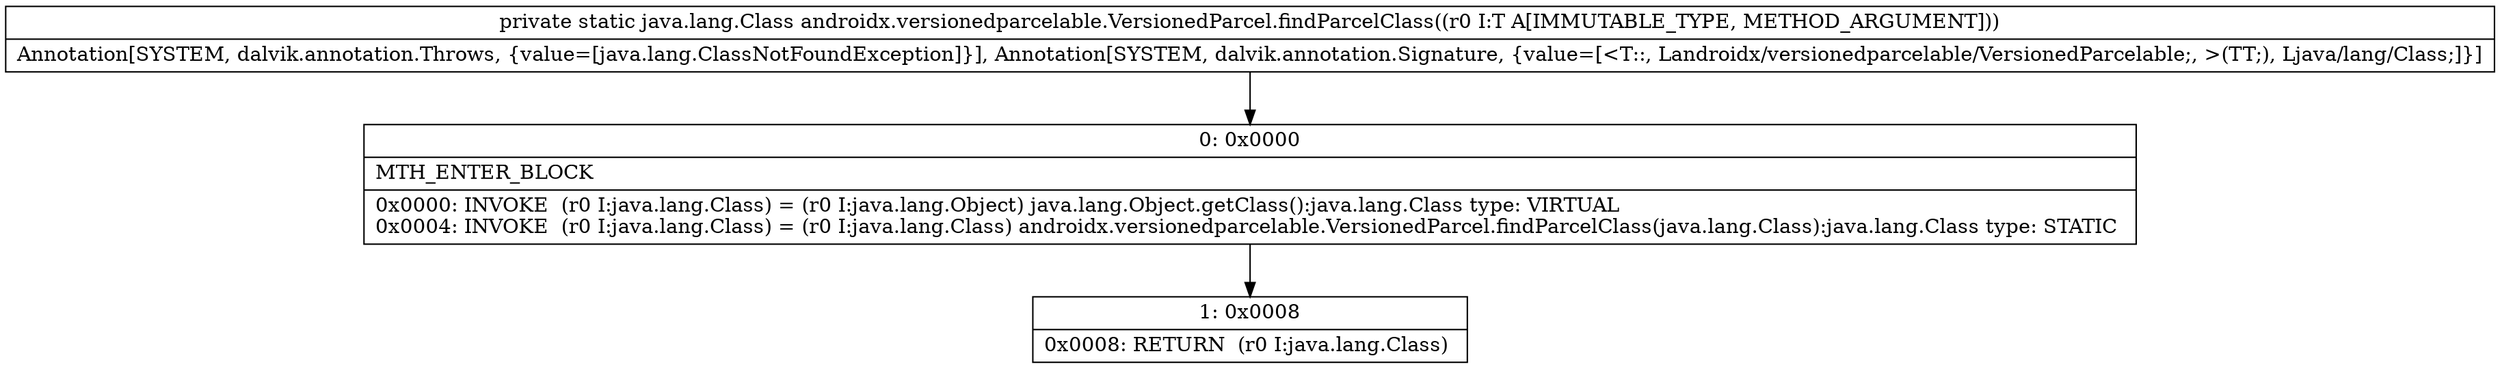 digraph "CFG forandroidx.versionedparcelable.VersionedParcel.findParcelClass(Landroidx\/versionedparcelable\/VersionedParcelable;)Ljava\/lang\/Class;" {
Node_0 [shape=record,label="{0\:\ 0x0000|MTH_ENTER_BLOCK\l|0x0000: INVOKE  (r0 I:java.lang.Class) = (r0 I:java.lang.Object) java.lang.Object.getClass():java.lang.Class type: VIRTUAL \l0x0004: INVOKE  (r0 I:java.lang.Class) = (r0 I:java.lang.Class) androidx.versionedparcelable.VersionedParcel.findParcelClass(java.lang.Class):java.lang.Class type: STATIC \l}"];
Node_1 [shape=record,label="{1\:\ 0x0008|0x0008: RETURN  (r0 I:java.lang.Class) \l}"];
MethodNode[shape=record,label="{private static java.lang.Class androidx.versionedparcelable.VersionedParcel.findParcelClass((r0 I:T A[IMMUTABLE_TYPE, METHOD_ARGUMENT]))  | Annotation[SYSTEM, dalvik.annotation.Throws, \{value=[java.lang.ClassNotFoundException]\}], Annotation[SYSTEM, dalvik.annotation.Signature, \{value=[\<T::, Landroidx\/versionedparcelable\/VersionedParcelable;, \>(TT;), Ljava\/lang\/Class;]\}]\l}"];
MethodNode -> Node_0;
Node_0 -> Node_1;
}

